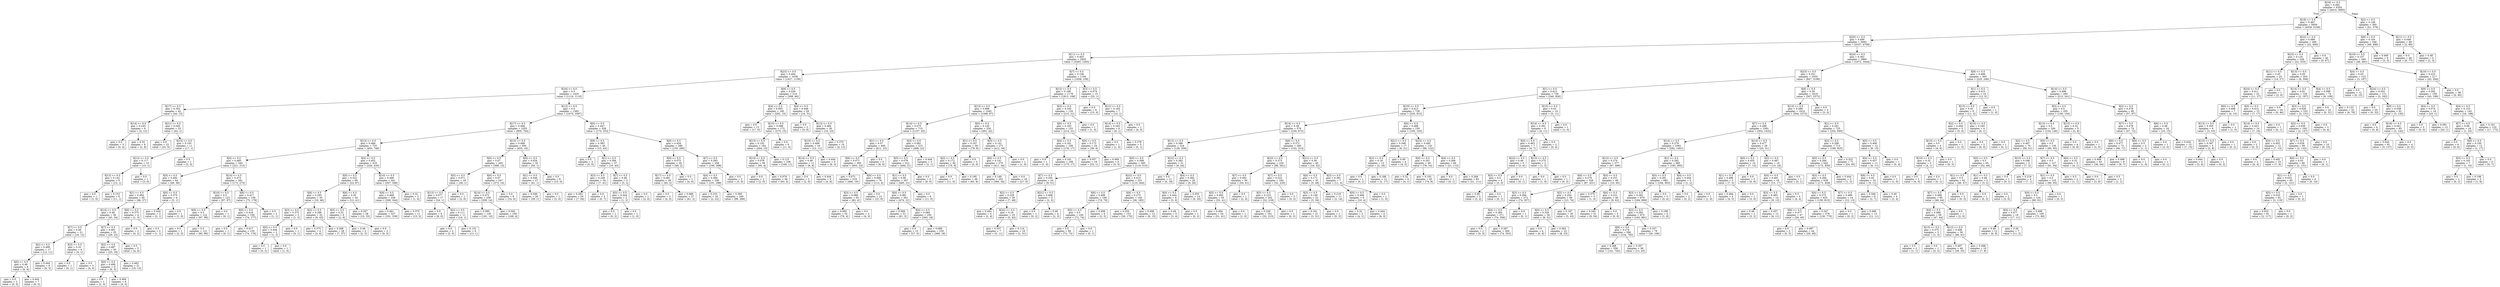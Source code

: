 digraph Tree {
node [shape=box] ;
0 [label="X[16] <= 0.5\ngini = 0.492\nsamples = 6354\nvalue = [4410, 5685]"] ;
1 [label="X[18] <= 0.5\ngini = 0.497\nsamples = 5959\nvalue = [4359, 5109]"] ;
0 -> 1 [labeldistance=2.5, labelangle=45, headlabel="True"] ;
2 [label="X[20] <= 0.5\ngini = 0.499\nsamples = 5693\nvalue = [4337, 4709]"] ;
1 -> 2 ;
3 [label="X[11] <= 0.5\ngini = 0.403\nsamples = 2833\nvalue = [3265, 1265]"] ;
2 -> 3 ;
4 [label="X[23] <= 0.5\ngini = 0.494\nsamples = 1639\nvalue = [1427, 1156]"] ;
3 -> 4 ;
5 [label="X[24] <= 0.5\ngini = 0.5\nsamples = 1425\nvalue = [1119, 1110]"] ;
4 -> 5 ;
6 [label="X[17] <= 0.5\ngini = 0.352\nsamples = 42\nvalue = [44, 13]"] ;
5 -> 6 ;
7 [label="X[14] <= 0.5\ngini = 0.245\nsamples = 9\nvalue = [2, 12]"] ;
6 -> 7 ;
8 [label="gini = 0.0\nsamples = 3\nvalue = [0, 4]"] ;
7 -> 8 ;
9 [label="gini = 0.32\nsamples = 6\nvalue = [2, 8]"] ;
7 -> 9 ;
10 [label="X[21] <= 0.5\ngini = 0.045\nsamples = 33\nvalue = [42, 1]"] ;
6 -> 10 ;
11 [label="gini = 0.0\nsamples = 22\nvalue = [25, 0]"] ;
10 -> 11 ;
12 [label="X[15] <= 0.5\ngini = 0.105\nsamples = 11\nvalue = [17, 1]"] ;
10 -> 12 ;
13 [label="X[12] <= 0.5\ngini = 0.117\nsamples = 10\nvalue = [15, 1]"] ;
12 -> 13 ;
14 [label="X[13] <= 0.5\ngini = 0.142\nsamples = 9\nvalue = [12, 1]"] ;
13 -> 14 ;
15 [label="gini = 0.0\nsamples = 1\nvalue = [1, 0]"] ;
14 -> 15 ;
16 [label="gini = 0.153\nsamples = 8\nvalue = [11, 1]"] ;
14 -> 16 ;
17 [label="gini = 0.0\nsamples = 1\nvalue = [3, 0]"] ;
13 -> 17 ;
18 [label="gini = 0.0\nsamples = 1\nvalue = [2, 0]"] ;
12 -> 18 ;
19 [label="X[12] <= 0.5\ngini = 0.5\nsamples = 1383\nvalue = [1075, 1097]"] ;
5 -> 19 ;
20 [label="X[17] <= 0.5\ngini = 0.496\nsamples = 1055\nvalue = [905, 764]"] ;
19 -> 20 ;
21 [label="X[13] <= 0.5\ngini = 0.469\nsamples = 755\nvalue = [450, 748]"] ;
20 -> 21 ;
22 [label="X[4] <= 0.5\ngini = 0.485\nsamples = 345\nvalue = [221, 313]"] ;
21 -> 22 ;
23 [label="X[5] <= 0.5\ngini = 0.492\nsamples = 64\nvalue = [49, 38]"] ;
22 -> 23 ;
24 [label="X[1] <= 0.5\ngini = 0.494\nsamples = 60\nvalue = [46, 37]"] ;
23 -> 24 ;
25 [label="X[14] <= 0.5\ngini = 0.49\nsamples = 56\nvalue = [45, 34]"] ;
24 -> 25 ;
26 [label="X[7] <= 0.5\ngini = 0.49\nsamples = 21\nvalue = [16, 12]"] ;
25 -> 26 ;
27 [label="X[2] <= 0.5\ngini = 0.499\nsamples = 17\nvalue = [12, 11]"] ;
26 -> 27 ;
28 [label="X[0] <= 0.5\ngini = 0.49\nsamples = 9\nvalue = [6, 8]"] ;
27 -> 28 ;
29 [label="gini = 0.0\nsamples = 2\nvalue = [0, 5]"] ;
28 -> 29 ;
30 [label="gini = 0.444\nsamples = 7\nvalue = [6, 3]"] ;
28 -> 30 ;
31 [label="gini = 0.444\nsamples = 8\nvalue = [6, 3]"] ;
27 -> 31 ;
32 [label="X[3] <= 0.5\ngini = 0.32\nsamples = 4\nvalue = [4, 1]"] ;
26 -> 32 ;
33 [label="gini = 0.0\nsamples = 1\nvalue = [0, 1]"] ;
32 -> 33 ;
34 [label="gini = 0.0\nsamples = 3\nvalue = [4, 0]"] ;
32 -> 34 ;
35 [label="X[7] <= 0.5\ngini = 0.491\nsamples = 35\nvalue = [29, 22]"] ;
25 -> 35 ;
36 [label="X[2] <= 0.5\ngini = 0.487\nsamples = 30\nvalue = [25, 18]"] ;
35 -> 36 ;
37 [label="X[0] <= 0.5\ngini = 0.496\nsamples = 9\nvalue = [6, 5]"] ;
36 -> 37 ;
38 [label="gini = 0.0\nsamples = 1\nvalue = [2, 0]"] ;
37 -> 38 ;
39 [label="gini = 0.494\nsamples = 8\nvalue = [4, 5]"] ;
37 -> 39 ;
40 [label="gini = 0.482\nsamples = 21\nvalue = [19, 13]"] ;
36 -> 40 ;
41 [label="gini = 0.5\nsamples = 5\nvalue = [4, 4]"] ;
35 -> 41 ;
42 [label="X[6] <= 0.5\ngini = 0.375\nsamples = 4\nvalue = [1, 3]"] ;
24 -> 42 ;
43 [label="gini = 0.0\nsamples = 2\nvalue = [0, 2]"] ;
42 -> 43 ;
44 [label="gini = 0.5\nsamples = 2\nvalue = [1, 1]"] ;
42 -> 44 ;
45 [label="X[0] <= 0.5\ngini = 0.375\nsamples = 4\nvalue = [3, 1]"] ;
23 -> 45 ;
46 [label="gini = 0.444\nsamples = 3\nvalue = [2, 1]"] ;
45 -> 46 ;
47 [label="gini = 0.0\nsamples = 1\nvalue = [1, 0]"] ;
45 -> 47 ;
48 [label="X[14] <= 0.5\ngini = 0.473\nsamples = 281\nvalue = [172, 275]"] ;
22 -> 48 ;
49 [label="X[10] <= 0.5\ngini = 0.5\nsamples = 123\nvalue = [97, 97]"] ;
48 -> 49 ;
50 [label="X[9] <= 0.5\ngini = 0.5\nsamples = 122\nvalue = [97, 96]"] ;
49 -> 50 ;
51 [label="gini = 0.0\nsamples = 1\nvalue = [2, 0]"] ;
50 -> 51 ;
52 [label="gini = 0.5\nsamples = 121\nvalue = [95, 96]"] ;
50 -> 52 ;
53 [label="gini = 0.0\nsamples = 1\nvalue = [0, 1]"] ;
49 -> 53 ;
54 [label="X[8] <= 0.5\ngini = 0.417\nsamples = 158\nvalue = [75, 178]"] ;
48 -> 54 ;
55 [label="X[0] <= 0.5\ngini = 0.416\nsamples = 156\nvalue = [74, 177]"] ;
54 -> 55 ;
56 [label="gini = 0.0\nsamples = 1\nvalue = [0, 1]"] ;
55 -> 56 ;
57 [label="gini = 0.417\nsamples = 155\nvalue = [74, 176]"] ;
55 -> 57 ;
58 [label="gini = 0.5\nsamples = 2\nvalue = [1, 1]"] ;
54 -> 58 ;
59 [label="X[4] <= 0.5\ngini = 0.452\nsamples = 410\nvalue = [229, 435]"] ;
21 -> 59 ;
60 [label="X[0] <= 0.5\ngini = 0.322\nsamples = 69\nvalue = [22, 87]"] ;
59 -> 60 ;
61 [label="X[6] <= 0.5\ngini = 0.293\nsamples = 35\nvalue = [10, 46]"] ;
60 -> 61 ;
62 [label="X[3] <= 0.5\ngini = 0.375\nsamples = 3\nvalue = [1, 3]"] ;
61 -> 62 ;
63 [label="X[5] <= 0.5\ngini = 0.444\nsamples = 2\nvalue = [1, 2]"] ;
62 -> 63 ;
64 [label="gini = 0.0\nsamples = 1\nvalue = [0, 2]"] ;
63 -> 64 ;
65 [label="gini = 0.0\nsamples = 1\nvalue = [1, 0]"] ;
63 -> 65 ;
66 [label="gini = 0.0\nsamples = 1\nvalue = [0, 1]"] ;
62 -> 66 ;
67 [label="X[2] <= 0.5\ngini = 0.286\nsamples = 32\nvalue = [9, 43]"] ;
61 -> 67 ;
68 [label="gini = 0.375\nsamples = 4\nvalue = [2, 6]"] ;
67 -> 68 ;
69 [label="gini = 0.268\nsamples = 28\nvalue = [7, 37]"] ;
67 -> 69 ;
70 [label="X[6] <= 0.5\ngini = 0.35\nsamples = 34\nvalue = [12, 41]"] ;
60 -> 70 ;
71 [label="X[5] <= 0.5\ngini = 0.32\nsamples = 6\nvalue = [2, 8]"] ;
70 -> 71 ;
72 [label="gini = 0.48\nsamples = 3\nvalue = [2, 3]"] ;
71 -> 72 ;
73 [label="gini = 0.0\nsamples = 3\nvalue = [0, 5]"] ;
71 -> 73 ;
74 [label="gini = 0.357\nsamples = 28\nvalue = [10, 33]"] ;
70 -> 74 ;
75 [label="X[10] <= 0.5\ngini = 0.468\nsamples = 341\nvalue = [207, 348]"] ;
59 -> 75 ;
76 [label="X[8] <= 0.5\ngini = 0.469\nsamples = 338\nvalue = [206, 344]"] ;
75 -> 76 ;
77 [label="gini = 0.461\nsamples = 327\nvalue = [191, 339]"] ;
76 -> 77 ;
78 [label="gini = 0.375\nsamples = 11\nvalue = [15, 5]"] ;
76 -> 78 ;
79 [label="gini = 0.32\nsamples = 3\nvalue = [1, 4]"] ;
75 -> 79 ;
80 [label="X[15] <= 0.5\ngini = 0.066\nsamples = 300\nvalue = [455, 16]"] ;
20 -> 80 ;
81 [label="X[0] <= 0.5\ngini = 0.07\nsamples = 265\nvalue = [399, 15]"] ;
80 -> 81 ;
82 [label="X[5] <= 0.5\ngini = 0.071\nsamples = 18\nvalue = [26, 1]"] ;
81 -> 82 ;
83 [label="X[13] <= 0.5\ngini = 0.077\nsamples = 17\nvalue = [24, 1]"] ;
82 -> 83 ;
84 [label="gini = 0.0\nsamples = 6\nvalue = [8, 0]"] ;
83 -> 84 ;
85 [label="X[2] <= 0.5\ngini = 0.111\nsamples = 11\nvalue = [16, 1]"] ;
83 -> 85 ;
86 [label="gini = 0.0\nsamples = 2\nvalue = [3, 0]"] ;
85 -> 86 ;
87 [label="gini = 0.133\nsamples = 9\nvalue = [13, 1]"] ;
85 -> 87 ;
88 [label="gini = 0.0\nsamples = 1\nvalue = [2, 0]"] ;
82 -> 88 ;
89 [label="X[6] <= 0.5\ngini = 0.07\nsamples = 247\nvalue = [373, 14]"] ;
81 -> 89 ;
90 [label="X[14] <= 0.5\ngini = 0.072\nsamples = 239\nvalue = [359, 14]"] ;
89 -> 90 ;
91 [label="gini = 0.095\nsamples = 130\nvalue = [191, 10]"] ;
90 -> 91 ;
92 [label="gini = 0.045\nsamples = 109\nvalue = [168, 4]"] ;
90 -> 92 ;
93 [label="gini = 0.0\nsamples = 8\nvalue = [14, 0]"] ;
89 -> 93 ;
94 [label="X[6] <= 0.5\ngini = 0.034\nsamples = 35\nvalue = [56, 1]"] ;
80 -> 94 ;
95 [label="X[1] <= 0.5\ngini = 0.046\nsamples = 27\nvalue = [41, 1]"] ;
94 -> 95 ;
96 [label="gini = 0.049\nsamples = 26\nvalue = [39, 1]"] ;
95 -> 96 ;
97 [label="gini = 0.0\nsamples = 1\nvalue = [2, 0]"] ;
95 -> 97 ;
98 [label="gini = 0.0\nsamples = 8\nvalue = [15, 0]"] ;
94 -> 98 ;
99 [label="X[0] <= 0.5\ngini = 0.447\nsamples = 328\nvalue = [170, 333]"] ;
19 -> 99 ;
100 [label="X[9] <= 0.5\ngini = 0.383\nsamples = 40\nvalue = [15, 43]"] ;
99 -> 100 ;
101 [label="gini = 0.0\nsamples = 3\nvalue = [5, 0]"] ;
100 -> 101 ;
102 [label="X[1] <= 0.5\ngini = 0.306\nsamples = 37\nvalue = [10, 43]"] ;
100 -> 102 ;
103 [label="X[3] <= 0.5\ngini = 0.249\nsamples = 34\nvalue = [7, 41]"] ;
102 -> 103 ;
104 [label="gini = 0.283\nsamples = 29\nvalue = [7, 34]"] ;
103 -> 104 ;
105 [label="gini = 0.0\nsamples = 5\nvalue = [0, 7]"] ;
103 -> 105 ;
106 [label="X[7] <= 0.5\ngini = 0.48\nsamples = 3\nvalue = [3, 2]"] ;
102 -> 106 ;
107 [label="X[5] <= 0.5\ngini = 0.444\nsamples = 2\nvalue = [1, 2]"] ;
106 -> 107 ;
108 [label="gini = 0.0\nsamples = 1\nvalue = [0, 2]"] ;
107 -> 108 ;
109 [label="gini = 0.0\nsamples = 1\nvalue = [1, 0]"] ;
107 -> 109 ;
110 [label="gini = 0.0\nsamples = 1\nvalue = [2, 0]"] ;
106 -> 110 ;
111 [label="X[9] <= 0.5\ngini = 0.454\nsamples = 288\nvalue = [155, 290]"] ;
99 -> 111 ;
112 [label="X[6] <= 0.5\ngini = 0.075\nsamples = 30\nvalue = [49, 2]"] ;
111 -> 112 ;
113 [label="X[17] <= 0.5\ngini = 0.081\nsamples = 29\nvalue = [45, 2]"] ;
112 -> 113 ;
114 [label="gini = 0.0\nsamples = 2\nvalue = [4, 0]"] ;
113 -> 114 ;
115 [label="gini = 0.089\nsamples = 27\nvalue = [41, 2]"] ;
113 -> 115 ;
116 [label="gini = 0.0\nsamples = 1\nvalue = [4, 0]"] ;
112 -> 116 ;
117 [label="X[7] <= 0.5\ngini = 0.393\nsamples = 258\nvalue = [106, 288]"] ;
111 -> 117 ;
118 [label="X[4] <= 0.5\ngini = 0.384\nsamples = 256\nvalue = [101, 288]"] ;
117 -> 118 ;
119 [label="gini = 0.153\nsamples = 16\nvalue = [2, 22]"] ;
118 -> 119 ;
120 [label="gini = 0.395\nsamples = 240\nvalue = [99, 266]"] ;
118 -> 120 ;
121 [label="gini = 0.0\nsamples = 2\nvalue = [5, 0]"] ;
117 -> 121 ;
122 [label="X[9] <= 0.5\ngini = 0.226\nsamples = 214\nvalue = [308, 46]"] ;
4 -> 122 ;
123 [label="X[4] <= 0.5\ngini = 0.093\nsamples = 185\nvalue = [292, 15]"] ;
122 -> 123 ;
124 [label="gini = 0.0\nsamples = 13\nvalue = [17, 0]"] ;
123 -> 124 ;
125 [label="X[15] <= 0.5\ngini = 0.098\nsamples = 172\nvalue = [275, 15]"] ;
123 -> 125 ;
126 [label="X[13] <= 0.5\ngini = 0.102\nsamples = 164\nvalue = [264, 15]"] ;
125 -> 126 ;
127 [label="X[14] <= 0.5\ngini = 0.078\nsamples = 58\nvalue = [95, 4]"] ;
126 -> 127 ;
128 [label="gini = 0.0\nsamples = 2\nvalue = [2, 0]"] ;
127 -> 128 ;
129 [label="gini = 0.079\nsamples = 56\nvalue = [93, 4]"] ;
127 -> 129 ;
130 [label="gini = 0.115\nsamples = 106\nvalue = [169, 11]"] ;
126 -> 130 ;
131 [label="gini = 0.0\nsamples = 8\nvalue = [11, 0]"] ;
125 -> 131 ;
132 [label="X[4] <= 0.5\ngini = 0.449\nsamples = 29\nvalue = [16, 31]"] ;
122 -> 132 ;
133 [label="gini = 0.0\nsamples = 3\nvalue = [0, 8]"] ;
132 -> 133 ;
134 [label="X[13] <= 0.5\ngini = 0.484\nsamples = 26\nvalue = [16, 23]"] ;
132 -> 134 ;
135 [label="X[15] <= 0.5\ngini = 0.499\nsamples = 16\nvalue = [12, 11]"] ;
134 -> 135 ;
136 [label="X[14] <= 0.5\ngini = 0.49\nsamples = 11\nvalue = [6, 8]"] ;
135 -> 136 ;
137 [label="gini = 0.0\nsamples = 2\nvalue = [2, 0]"] ;
136 -> 137 ;
138 [label="gini = 0.444\nsamples = 9\nvalue = [4, 8]"] ;
136 -> 138 ;
139 [label="gini = 0.444\nsamples = 5\nvalue = [6, 3]"] ;
135 -> 139 ;
140 [label="gini = 0.375\nsamples = 10\nvalue = [4, 12]"] ;
134 -> 140 ;
141 [label="X[7] <= 0.5\ngini = 0.106\nsamples = 1194\nvalue = [1838, 109]"] ;
3 -> 141 ;
142 [label="X[12] <= 0.5\ngini = 0.106\nsamples = 1179\nvalue = [1813, 108]"] ;
141 -> 142 ;
143 [label="X[13] <= 0.5\ngini = 0.098\nsamples = 1045\nvalue = [1598, 87]"] ;
142 -> 143 ;
144 [label="X[14] <= 0.5\ngini = 0.075\nsamples = 715\nvalue = [1107, 45]"] ;
143 -> 144 ;
145 [label="X[1] <= 0.5\ngini = 0.07\nsamples = 400\nvalue = [611, 23]"] ;
144 -> 145 ;
146 [label="X[6] <= 0.5\ngini = 0.071\nsamples = 395\nvalue = [603, 23]"] ;
145 -> 146 ;
147 [label="gini = 0.072\nsamples = 319\nvalue = [490, 19]"] ;
146 -> 147 ;
148 [label="X[0] <= 0.5\ngini = 0.066\nsamples = 76\nvalue = [113, 4]"] ;
146 -> 148 ;
149 [label="X[3] <= 0.5\ngini = 0.089\nsamples = 55\nvalue = [82, 4]"] ;
148 -> 149 ;
150 [label="gini = 0.093\nsamples = 52\nvalue = [78, 4]"] ;
149 -> 150 ;
151 [label="gini = 0.0\nsamples = 3\nvalue = [4, 0]"] ;
149 -> 151 ;
152 [label="gini = 0.0\nsamples = 21\nvalue = [31, 0]"] ;
148 -> 152 ;
153 [label="gini = 0.0\nsamples = 5\nvalue = [8, 0]"] ;
145 -> 153 ;
154 [label="X[3] <= 0.5\ngini = 0.081\nsamples = 315\nvalue = [496, 22]"] ;
144 -> 154 ;
155 [label="X[5] <= 0.5\ngini = 0.078\nsamples = 312\nvalue = [494, 21]"] ;
154 -> 155 ;
156 [label="X[1] <= 0.5\ngini = 0.08\nsamples = 307\nvalue = [485, 21]"] ;
155 -> 156 ;
157 [label="X[0] <= 0.5\ngini = 0.081\nsamples = 301\nvalue = [474, 21]"] ;
156 -> 157 ;
158 [label="gini = 0.069\nsamples = 51\nvalue = [81, 3]"] ;
157 -> 158 ;
159 [label="X[4] <= 0.5\ngini = 0.084\nsamples = 250\nvalue = [393, 18]"] ;
157 -> 159 ;
160 [label="gini = 0.0\nsamples = 15\nvalue = [27, 0]"] ;
159 -> 160 ;
161 [label="gini = 0.089\nsamples = 235\nvalue = [366, 18]"] ;
159 -> 161 ;
162 [label="gini = 0.0\nsamples = 6\nvalue = [11, 0]"] ;
156 -> 162 ;
163 [label="gini = 0.0\nsamples = 5\nvalue = [9, 0]"] ;
155 -> 163 ;
164 [label="gini = 0.444\nsamples = 3\nvalue = [2, 1]"] ;
154 -> 164 ;
165 [label="X[0] <= 0.5\ngini = 0.145\nsamples = 330\nvalue = [491, 42]"] ;
143 -> 165 ;
166 [label="X[1] <= 0.5\ngini = 0.167\nsamples = 59\nvalue = [79, 8]"] ;
165 -> 166 ;
167 [label="X[2] <= 0.5\ngini = 0.172\nsamples = 56\nvalue = [76, 8]"] ;
166 -> 167 ;
168 [label="gini = 0.0\nsamples = 7\nvalue = [11, 0]"] ;
167 -> 168 ;
169 [label="gini = 0.195\nsamples = 49\nvalue = [65, 8]"] ;
167 -> 169 ;
170 [label="gini = 0.0\nsamples = 3\nvalue = [3, 0]"] ;
166 -> 170 ;
171 [label="X[5] <= 0.5\ngini = 0.141\nsamples = 271\nvalue = [412, 34]"] ;
165 -> 171 ;
172 [label="X[6] <= 0.5\ngini = 0.141\nsamples = 270\nvalue = [411, 34]"] ;
171 -> 172 ;
173 [label="gini = 0.149\nsamples = 252\nvalue = [384, 34]"] ;
172 -> 173 ;
174 [label="gini = 0.0\nsamples = 18\nvalue = [27, 0]"] ;
172 -> 174 ;
175 [label="gini = 0.0\nsamples = 1\nvalue = [1, 0]"] ;
171 -> 175 ;
176 [label="X[3] <= 0.5\ngini = 0.162\nsamples = 134\nvalue = [215, 21]"] ;
142 -> 176 ;
177 [label="X[6] <= 0.5\ngini = 0.163\nsamples = 133\nvalue = [214, 21]"] ;
176 -> 177 ;
178 [label="X[4] <= 0.5\ngini = 0.161\nsamples = 109\nvalue = [176, 17]"] ;
177 -> 178 ;
179 [label="gini = 0.0\nsamples = 1\nvalue = [1, 0]"] ;
178 -> 179 ;
180 [label="gini = 0.161\nsamples = 108\nvalue = [175, 17]"] ;
178 -> 180 ;
181 [label="X[0] <= 0.5\ngini = 0.172\nsamples = 24\nvalue = [38, 4]"] ;
177 -> 181 ;
182 [label="gini = 0.057\nsamples = 18\nvalue = [33, 1]"] ;
181 -> 182 ;
183 [label="gini = 0.469\nsamples = 6\nvalue = [5, 3]"] ;
181 -> 183 ;
184 [label="gini = 0.0\nsamples = 1\nvalue = [1, 0]"] ;
176 -> 184 ;
185 [label="X[3] <= 0.5\ngini = 0.074\nsamples = 15\nvalue = [25, 1]"] ;
141 -> 185 ;
186 [label="gini = 0.0\nsamples = 8\nvalue = [15, 0]"] ;
185 -> 186 ;
187 [label="X[12] <= 0.5\ngini = 0.165\nsamples = 7\nvalue = [10, 1]"] ;
185 -> 187 ;
188 [label="X[14] <= 0.5\ngini = 0.245\nsamples = 6\nvalue = [6, 1]"] ;
187 -> 188 ;
189 [label="gini = 0.0\nsamples = 1\nvalue = [1, 0]"] ;
188 -> 189 ;
190 [label="gini = 0.278\nsamples = 5\nvalue = [5, 1]"] ;
188 -> 190 ;
191 [label="gini = 0.0\nsamples = 1\nvalue = [4, 0]"] ;
187 -> 191 ;
192 [label="X[24] <= 0.5\ngini = 0.362\nsamples = 2860\nvalue = [1072, 3444]"] ;
2 -> 192 ;
193 [label="X[23] <= 0.5\ngini = 0.331\nsamples = 2555\nvalue = [847, 3198]"] ;
192 -> 193 ;
194 [label="X[1] <= 0.5\ngini = 0.413\nsamples = 736\nvalue = [340, 826]"] ;
193 -> 194 ;
195 [label="X[15] <= 0.5\ngini = 0.413\nsamples = 726\nvalue = [335, 815]"] ;
194 -> 195 ;
196 [label="X[14] <= 0.5\ngini = 0.38\nsamples = 576\nvalue = [230, 672]"] ;
195 -> 196 ;
197 [label="X[12] <= 0.5\ngini = 0.388\nsamples = 316\nvalue = [128, 359]"] ;
196 -> 197 ;
198 [label="X[0] <= 0.5\ngini = 0.398\nsamples = 285\nvalue = [119, 315]"] ;
197 -> 198 ;
199 [label="X[7] <= 0.5\ngini = 0.255\nsamples = 34\nvalue = [9, 51]"] ;
198 -> 199 ;
200 [label="X[2] <= 0.5\ngini = 0.229\nsamples = 29\nvalue = [7, 46]"] ;
199 -> 200 ;
201 [label="gini = 0.444\nsamples = 4\nvalue = [2, 4]"] ;
200 -> 201 ;
202 [label="X[22] <= 0.5\ngini = 0.19\nsamples = 25\nvalue = [5, 42]"] ;
200 -> 202 ;
203 [label="gini = 0.337\nsamples = 7\nvalue = [3, 11]"] ;
202 -> 203 ;
204 [label="gini = 0.114\nsamples = 18\nvalue = [2, 31]"] ;
202 -> 204 ;
205 [label="X[21] <= 0.5\ngini = 0.408\nsamples = 5\nvalue = [2, 5]"] ;
199 -> 205 ;
206 [label="gini = 0.0\nsamples = 1\nvalue = [0, 2]"] ;
205 -> 206 ;
207 [label="gini = 0.48\nsamples = 4\nvalue = [2, 3]"] ;
205 -> 207 ;
208 [label="X[22] <= 0.5\ngini = 0.415\nsamples = 251\nvalue = [110, 264]"] ;
198 -> 208 ;
209 [label="X[6] <= 0.5\ngini = 0.499\nsamples = 106\nvalue = [74, 79]"] ;
208 -> 209 ;
210 [label="X[5] <= 0.5\ngini = 0.5\nsamples = 100\nvalue = [72, 74]"] ;
209 -> 210 ;
211 [label="gini = 0.5\nsamples = 99\nvalue = [72, 73]"] ;
210 -> 211 ;
212 [label="gini = 0.0\nsamples = 1\nvalue = [0, 1]"] ;
210 -> 212 ;
213 [label="gini = 0.408\nsamples = 6\nvalue = [2, 5]"] ;
209 -> 213 ;
214 [label="X[6] <= 0.5\ngini = 0.273\nsamples = 145\nvalue = [36, 185]"] ;
208 -> 214 ;
215 [label="gini = 0.255\nsamples = 133\nvalue = [30, 170]"] ;
214 -> 215 ;
216 [label="gini = 0.408\nsamples = 12\nvalue = [6, 15]"] ;
214 -> 216 ;
217 [label="X[22] <= 0.5\ngini = 0.282\nsamples = 31\nvalue = [9, 44]"] ;
197 -> 217 ;
218 [label="gini = 0.0\nsamples = 11\nvalue = [0, 18]"] ;
217 -> 218 ;
219 [label="X[4] <= 0.5\ngini = 0.382\nsamples = 20\nvalue = [9, 26]"] ;
217 -> 219 ;
220 [label="X[0] <= 0.5\ngini = 0.444\nsamples = 6\nvalue = [3, 6]"] ;
219 -> 220 ;
221 [label="gini = 0.49\nsamples = 5\nvalue = [3, 4]"] ;
220 -> 221 ;
222 [label="gini = 0.0\nsamples = 1\nvalue = [0, 2]"] ;
220 -> 222 ;
223 [label="gini = 0.355\nsamples = 14\nvalue = [6, 20]"] ;
219 -> 223 ;
224 [label="X[6] <= 0.5\ngini = 0.371\nsamples = 260\nvalue = [102, 313]"] ;
196 -> 224 ;
225 [label="X[22] <= 0.5\ngini = 0.373\nsamples = 220\nvalue = [86, 261]"] ;
224 -> 225 ;
226 [label="X[7] <= 0.5\ngini = 0.491\nsamples = 56\nvalue = [54, 41]"] ;
225 -> 226 ;
227 [label="X[5] <= 0.5\ngini = 0.493\nsamples = 55\nvalue = [52, 41]"] ;
226 -> 227 ;
228 [label="gini = 0.494\nsamples = 54\nvalue = [51, 41]"] ;
227 -> 228 ;
229 [label="gini = 0.0\nsamples = 1\nvalue = [1, 0]"] ;
227 -> 229 ;
230 [label="gini = 0.0\nsamples = 1\nvalue = [2, 0]"] ;
226 -> 230 ;
231 [label="X[7] <= 0.5\ngini = 0.222\nsamples = 164\nvalue = [32, 220]"] ;
225 -> 231 ;
232 [label="X[5] <= 0.5\ngini = 0.223\nsamples = 162\nvalue = [32, 218]"] ;
231 -> 232 ;
233 [label="gini = 0.226\nsamples = 161\nvalue = [32, 215]"] ;
232 -> 233 ;
234 [label="gini = 0.0\nsamples = 1\nvalue = [0, 3]"] ;
232 -> 234 ;
235 [label="gini = 0.0\nsamples = 2\nvalue = [0, 2]"] ;
231 -> 235 ;
236 [label="X[21] <= 0.5\ngini = 0.36\nsamples = 40\nvalue = [16, 52]"] ;
224 -> 236 ;
237 [label="X[0] <= 0.5\ngini = 0.171\nsamples = 33\nvalue = [5, 48]"] ;
236 -> 237 ;
238 [label="X[3] <= 0.5\ngini = 0.149\nsamples = 22\nvalue = [3, 34]"] ;
237 -> 238 ;
239 [label="gini = 0.161\nsamples = 21\nvalue = [3, 31]"] ;
238 -> 239 ;
240 [label="gini = 0.0\nsamples = 1\nvalue = [0, 3]"] ;
238 -> 240 ;
241 [label="gini = 0.219\nsamples = 11\nvalue = [2, 14]"] ;
237 -> 241 ;
242 [label="X[3] <= 0.5\ngini = 0.391\nsamples = 7\nvalue = [11, 4]"] ;
236 -> 242 ;
243 [label="X[0] <= 0.5\ngini = 0.408\nsamples = 6\nvalue = [10, 4]"] ;
242 -> 243 ;
244 [label="gini = 0.32\nsamples = 2\nvalue = [4, 1]"] ;
243 -> 244 ;
245 [label="gini = 0.444\nsamples = 4\nvalue = [6, 3]"] ;
243 -> 245 ;
246 [label="gini = 0.0\nsamples = 1\nvalue = [1, 0]"] ;
242 -> 246 ;
247 [label="X[0] <= 0.5\ngini = 0.488\nsamples = 150\nvalue = [105, 143]"] ;
195 -> 247 ;
248 [label="X[21] <= 0.5\ngini = 0.346\nsamples = 17\nvalue = [6, 21]"] ;
247 -> 248 ;
249 [label="X[2] <= 0.5\ngini = 0.18\nsamples = 13\nvalue = [2, 18]"] ;
248 -> 249 ;
250 [label="gini = 0.0\nsamples = 1\nvalue = [0, 1]"] ;
249 -> 250 ;
251 [label="gini = 0.188\nsamples = 12\nvalue = [2, 17]"] ;
249 -> 251 ;
252 [label="gini = 0.49\nsamples = 4\nvalue = [4, 3]"] ;
248 -> 252 ;
253 [label="X[22] <= 0.5\ngini = 0.495\nsamples = 133\nvalue = [99, 122]"] ;
247 -> 253 ;
254 [label="X[4] <= 0.5\ngini = 0.201\nsamples = 49\nvalue = [78, 10]"] ;
253 -> 254 ;
255 [label="gini = 0.32\nsamples = 4\nvalue = [4, 1]"] ;
254 -> 255 ;
256 [label="gini = 0.193\nsamples = 45\nvalue = [74, 9]"] ;
254 -> 256 ;
257 [label="X[4] <= 0.5\ngini = 0.266\nsamples = 84\nvalue = [21, 112]"] ;
253 -> 257 ;
258 [label="gini = 0.0\nsamples = 1\nvalue = [0, 1]"] ;
257 -> 258 ;
259 [label="gini = 0.268\nsamples = 83\nvalue = [21, 111]"] ;
257 -> 259 ;
260 [label="X[15] <= 0.5\ngini = 0.43\nsamples = 10\nvalue = [5, 11]"] ;
194 -> 260 ;
261 [label="X[14] <= 0.5\ngini = 0.391\nsamples = 9\nvalue = [4, 11]"] ;
260 -> 261 ;
262 [label="X[4] <= 0.5\ngini = 0.463\nsamples = 7\nvalue = [4, 7]"] ;
261 -> 262 ;
263 [label="X[22] <= 0.5\ngini = 0.49\nsamples = 5\nvalue = [3, 4]"] ;
262 -> 263 ;
264 [label="X[5] <= 0.5\ngini = 0.5\nsamples = 4\nvalue = [3, 3]"] ;
263 -> 264 ;
265 [label="gini = 0.48\nsamples = 3\nvalue = [3, 2]"] ;
264 -> 265 ;
266 [label="gini = 0.0\nsamples = 1\nvalue = [0, 1]"] ;
264 -> 266 ;
267 [label="gini = 0.0\nsamples = 1\nvalue = [0, 1]"] ;
263 -> 267 ;
268 [label="X[13] <= 0.5\ngini = 0.375\nsamples = 2\nvalue = [1, 3]"] ;
262 -> 268 ;
269 [label="gini = 0.0\nsamples = 1\nvalue = [1, 0]"] ;
268 -> 269 ;
270 [label="gini = 0.0\nsamples = 1\nvalue = [0, 3]"] ;
268 -> 270 ;
271 [label="gini = 0.0\nsamples = 2\nvalue = [0, 4]"] ;
261 -> 271 ;
272 [label="gini = 0.0\nsamples = 1\nvalue = [1, 0]"] ;
260 -> 272 ;
273 [label="X[8] <= 0.5\ngini = 0.29\nsamples = 1819\nvalue = [507, 2372]"] ;
193 -> 273 ;
274 [label="X[13] <= 0.5\ngini = 0.289\nsamples = 1816\nvalue = [504, 2372]"] ;
273 -> 274 ;
275 [label="X[7] <= 0.5\ngini = 0.288\nsamples = 1091\nvalue = [302, 1432]"] ;
274 -> 275 ;
276 [label="X[14] <= 0.5\ngini = 0.279\nsamples = 1062\nvalue = [282, 1401]"] ;
275 -> 276 ;
277 [label="X[12] <= 0.5\ngini = 0.274\nsamples = 377\nvalue = [97, 496]"] ;
276 -> 277 ;
278 [label="X[6] <= 0.5\ngini = 0.279\nsamples = 328\nvalue = [87, 431]"] ;
277 -> 278 ;
279 [label="X[3] <= 0.5\ngini = 0.284\nsamples = 272\nvalue = [74, 357]"] ;
278 -> 279 ;
280 [label="X[4] <= 0.5\ngini = 0.285\nsamples = 271\nvalue = [74, 356]"] ;
279 -> 280 ;
281 [label="gini = 0.0\nsamples = 2\nvalue = [0, 3]"] ;
280 -> 281 ;
282 [label="gini = 0.287\nsamples = 269\nvalue = [74, 353]"] ;
280 -> 282 ;
283 [label="gini = 0.0\nsamples = 1\nvalue = [0, 1]"] ;
279 -> 283 ;
284 [label="X[2] <= 0.5\ngini = 0.254\nsamples = 56\nvalue = [13, 74]"] ;
278 -> 284 ;
285 [label="X[0] <= 0.5\ngini = 0.326\nsamples = 26\nvalue = [8, 31]"] ;
284 -> 285 ;
286 [label="gini = 0.0\nsamples = 4\nvalue = [0, 8]"] ;
285 -> 286 ;
287 [label="gini = 0.383\nsamples = 22\nvalue = [8, 23]"] ;
285 -> 287 ;
288 [label="gini = 0.187\nsamples = 30\nvalue = [5, 43]"] ;
284 -> 288 ;
289 [label="X[0] <= 0.5\ngini = 0.231\nsamples = 49\nvalue = [10, 65]"] ;
277 -> 289 ;
290 [label="gini = 0.375\nsamples = 3\nvalue = [1, 3]"] ;
289 -> 290 ;
291 [label="X[6] <= 0.5\ngini = 0.221\nsamples = 46\nvalue = [9, 62]"] ;
289 -> 291 ;
292 [label="gini = 0.245\nsamples = 41\nvalue = [9, 54]"] ;
291 -> 292 ;
293 [label="gini = 0.0\nsamples = 5\nvalue = [0, 8]"] ;
291 -> 293 ;
294 [label="X[1] <= 0.5\ngini = 0.282\nsamples = 685\nvalue = [185, 905]"] ;
276 -> 294 ;
295 [label="X[5] <= 0.5\ngini = 0.281\nsamples = 682\nvalue = [184, 903]"] ;
294 -> 295 ;
296 [label="X[3] <= 0.5\ngini = 0.282\nsamples = 679\nvalue = [184, 899]"] ;
295 -> 296 ;
297 [label="X[2] <= 0.5\ngini = 0.283\nsamples = 675\nvalue = [183, 891]"] ;
296 -> 297 ;
298 [label="X[6] <= 0.5\ngini = 0.274\nsamples = 596\nvalue = [154, 785]"] ;
297 -> 298 ;
299 [label="gini = 0.268\nsamples = 558\nvalue = [141, 742]"] ;
298 -> 299 ;
300 [label="gini = 0.357\nsamples = 38\nvalue = [13, 43]"] ;
298 -> 300 ;
301 [label="gini = 0.337\nsamples = 79\nvalue = [29, 106]"] ;
297 -> 301 ;
302 [label="gini = 0.198\nsamples = 4\nvalue = [1, 8]"] ;
296 -> 302 ;
303 [label="gini = 0.0\nsamples = 3\nvalue = [0, 4]"] ;
295 -> 303 ;
304 [label="X[4] <= 0.5\ngini = 0.444\nsamples = 3\nvalue = [1, 2]"] ;
294 -> 304 ;
305 [label="gini = 0.0\nsamples = 2\nvalue = [0, 2]"] ;
304 -> 305 ;
306 [label="gini = 0.0\nsamples = 1\nvalue = [1, 0]"] ;
304 -> 306 ;
307 [label="X[14] <= 0.5\ngini = 0.477\nsamples = 29\nvalue = [20, 31]"] ;
275 -> 307 ;
308 [label="X[0] <= 0.5\ngini = 0.455\nsamples = 10\nvalue = [7, 13]"] ;
307 -> 308 ;
309 [label="X[1] <= 0.5\ngini = 0.486\nsamples = 5\nvalue = [7, 5]"] ;
308 -> 309 ;
310 [label="gini = 0.494\nsamples = 4\nvalue = [4, 5]"] ;
309 -> 310 ;
311 [label="gini = 0.0\nsamples = 1\nvalue = [3, 0]"] ;
309 -> 311 ;
312 [label="gini = 0.0\nsamples = 5\nvalue = [0, 8]"] ;
308 -> 312 ;
313 [label="X[2] <= 0.5\ngini = 0.487\nsamples = 19\nvalue = [13, 18]"] ;
307 -> 313 ;
314 [label="X[0] <= 0.5\ngini = 0.491\nsamples = 18\nvalue = [13, 17]"] ;
313 -> 314 ;
315 [label="X[3] <= 0.5\ngini = 0.483\nsamples = 14\nvalue = [9, 13]"] ;
314 -> 315 ;
316 [label="gini = 0.48\nsamples = 2\nvalue = [3, 2]"] ;
315 -> 316 ;
317 [label="gini = 0.457\nsamples = 12\nvalue = [6, 11]"] ;
315 -> 317 ;
318 [label="gini = 0.5\nsamples = 4\nvalue = [4, 4]"] ;
314 -> 318 ;
319 [label="gini = 0.0\nsamples = 1\nvalue = [0, 1]"] ;
313 -> 319 ;
320 [label="X[1] <= 0.5\ngini = 0.291\nsamples = 725\nvalue = [202, 940]"] ;
274 -> 320 ;
321 [label="X[2] <= 0.5\ngini = 0.289\nsamples = 713\nvalue = [196, 925]"] ;
320 -> 321 ;
322 [label="X[5] <= 0.5\ngini = 0.284\nsamples = 642\nvalue = [172, 830]"] ;
321 -> 322 ;
323 [label="X[3] <= 0.5\ngini = 0.284\nsamples = 639\nvalue = [171, 828]"] ;
322 -> 323 ;
324 [label="X[4] <= 0.5\ngini = 0.273\nsamples = 625\nvalue = [159, 815]"] ;
323 -> 324 ;
325 [label="X[6] <= 0.5\ngini = 0.477\nsamples = 47\nvalue = [29, 45]"] ;
324 -> 325 ;
326 [label="gini = 0.0\nsamples = 3\nvalue = [0, 5]"] ;
325 -> 326 ;
327 [label="gini = 0.487\nsamples = 44\nvalue = [29, 40]"] ;
325 -> 327 ;
328 [label="gini = 0.247\nsamples = 578\nvalue = [130, 770]"] ;
324 -> 328 ;
329 [label="X[7] <= 0.5\ngini = 0.499\nsamples = 14\nvalue = [12, 13]"] ;
323 -> 329 ;
330 [label="gini = 0.0\nsamples = 1\nvalue = [0, 2]"] ;
329 -> 330 ;
331 [label="gini = 0.499\nsamples = 13\nvalue = [12, 11]"] ;
329 -> 331 ;
332 [label="gini = 0.444\nsamples = 3\nvalue = [1, 2]"] ;
322 -> 332 ;
333 [label="gini = 0.322\nsamples = 71\nvalue = [24, 95]"] ;
321 -> 333 ;
334 [label="X[5] <= 0.5\ngini = 0.408\nsamples = 12\nvalue = [6, 15]"] ;
320 -> 334 ;
335 [label="X[4] <= 0.5\ngini = 0.457\nsamples = 11\nvalue = [6, 11]"] ;
334 -> 335 ;
336 [label="X[6] <= 0.5\ngini = 0.43\nsamples = 10\nvalue = [5, 11]"] ;
335 -> 336 ;
337 [label="gini = 0.346\nsamples = 6\nvalue = [2, 7]"] ;
336 -> 337 ;
338 [label="gini = 0.49\nsamples = 4\nvalue = [3, 4]"] ;
336 -> 338 ;
339 [label="gini = 0.0\nsamples = 1\nvalue = [1, 0]"] ;
335 -> 339 ;
340 [label="gini = 0.0\nsamples = 1\nvalue = [0, 4]"] ;
334 -> 340 ;
341 [label="gini = 0.0\nsamples = 3\nvalue = [3, 0]"] ;
273 -> 341 ;
342 [label="X[9] <= 0.5\ngini = 0.499\nsamples = 305\nvalue = [225, 246]"] ;
192 -> 342 ;
343 [label="X[1] <= 0.5\ngini = 0.415\nsamples = 10\nvalue = [12, 5]"] ;
342 -> 343 ;
344 [label="X[13] <= 0.5\ngini = 0.43\nsamples = 9\nvalue = [11, 5]"] ;
343 -> 344 ;
345 [label="X[2] <= 0.5\ngini = 0.494\nsamples = 5\nvalue = [5, 4]"] ;
344 -> 345 ;
346 [label="X[15] <= 0.5\ngini = 0.5\nsamples = 4\nvalue = [4, 4]"] ;
345 -> 346 ;
347 [label="X[10] <= 0.5\ngini = 0.32\nsamples = 3\nvalue = [4, 1]"] ;
346 -> 347 ;
348 [label="gini = 0.0\nsamples = 2\nvalue = [4, 0]"] ;
347 -> 348 ;
349 [label="gini = 0.0\nsamples = 1\nvalue = [0, 1]"] ;
347 -> 349 ;
350 [label="gini = 0.0\nsamples = 1\nvalue = [0, 3]"] ;
346 -> 350 ;
351 [label="gini = 0.0\nsamples = 1\nvalue = [1, 0]"] ;
345 -> 351 ;
352 [label="X[10] <= 0.5\ngini = 0.245\nsamples = 4\nvalue = [6, 1]"] ;
344 -> 352 ;
353 [label="gini = 0.0\nsamples = 3\nvalue = [6, 0]"] ;
352 -> 353 ;
354 [label="gini = 0.0\nsamples = 1\nvalue = [0, 1]"] ;
352 -> 354 ;
355 [label="gini = 0.0\nsamples = 1\nvalue = [1, 0]"] ;
343 -> 355 ;
356 [label="X[14] <= 0.5\ngini = 0.498\nsamples = 295\nvalue = [213, 241]"] ;
342 -> 356 ;
357 [label="X[3] <= 0.5\ngini = 0.5\nsamples = 205\nvalue = [156, 154]"] ;
356 -> 357 ;
358 [label="X[13] <= 0.5\ngini = 0.5\nsamples = 200\nvalue = [154, 146]"] ;
357 -> 358 ;
359 [label="X[2] <= 0.5\ngini = 0.497\nsamples = 70\nvalue = [59, 51]"] ;
358 -> 359 ;
360 [label="X[5] <= 0.5\ngini = 0.5\nsamples = 65\nvalue = [52, 49]"] ;
359 -> 360 ;
361 [label="X[1] <= 0.5\ngini = 0.5\nsamples = 62\nvalue = [49, 47]"] ;
360 -> 361 ;
362 [label="X[7] <= 0.5\ngini = 0.499\nsamples = 60\nvalue = [49, 44]"] ;
361 -> 362 ;
363 [label="X[4] <= 0.5\ngini = 0.499\nsamples = 59\nvalue = [47, 44]"] ;
362 -> 363 ;
364 [label="X[15] <= 0.5\ngini = 0.375\nsamples = 3\nvalue = [1, 3]"] ;
363 -> 364 ;
365 [label="gini = 0.5\nsamples = 2\nvalue = [1, 1]"] ;
364 -> 365 ;
366 [label="gini = 0.0\nsamples = 1\nvalue = [0, 2]"] ;
364 -> 366 ;
367 [label="X[12] <= 0.5\ngini = 0.498\nsamples = 56\nvalue = [46, 41]"] ;
363 -> 367 ;
368 [label="gini = 0.497\nsamples = 46\nvalue = [39, 33]"] ;
367 -> 368 ;
369 [label="gini = 0.498\nsamples = 10\nvalue = [7, 8]"] ;
367 -> 369 ;
370 [label="gini = 0.0\nsamples = 1\nvalue = [2, 0]"] ;
362 -> 370 ;
371 [label="gini = 0.0\nsamples = 2\nvalue = [0, 3]"] ;
361 -> 371 ;
372 [label="X[1] <= 0.5\ngini = 0.48\nsamples = 3\nvalue = [3, 2]"] ;
360 -> 372 ;
373 [label="gini = 0.0\nsamples = 1\nvalue = [0, 2]"] ;
372 -> 373 ;
374 [label="gini = 0.0\nsamples = 2\nvalue = [3, 0]"] ;
372 -> 374 ;
375 [label="X[15] <= 0.5\ngini = 0.346\nsamples = 5\nvalue = [7, 2]"] ;
359 -> 375 ;
376 [label="gini = 0.0\nsamples = 1\nvalue = [0, 1]"] ;
375 -> 376 ;
377 [label="gini = 0.219\nsamples = 4\nvalue = [7, 1]"] ;
375 -> 377 ;
378 [label="X[5] <= 0.5\ngini = 0.5\nsamples = 130\nvalue = [95, 95]"] ;
358 -> 378 ;
379 [label="X[7] <= 0.5\ngini = 0.5\nsamples = 127\nvalue = [91, 94]"] ;
378 -> 379 ;
380 [label="X[1] <= 0.5\ngini = 0.5\nsamples = 125\nvalue = [90, 93]"] ;
379 -> 380 ;
381 [label="X[4] <= 0.5\ngini = 0.5\nsamples = 124\nvalue = [90, 91]"] ;
380 -> 381 ;
382 [label="X[0] <= 0.5\ngini = 0.477\nsamples = 19\nvalue = [17, 11]"] ;
381 -> 382 ;
383 [label="gini = 0.48\nsamples = 12\nvalue = [6, 9]"] ;
382 -> 383 ;
384 [label="gini = 0.26\nsamples = 7\nvalue = [11, 2]"] ;
382 -> 384 ;
385 [label="gini = 0.499\nsamples = 105\nvalue = [73, 80]"] ;
381 -> 385 ;
386 [label="gini = 0.0\nsamples = 1\nvalue = [0, 2]"] ;
380 -> 386 ;
387 [label="gini = 0.5\nsamples = 2\nvalue = [1, 1]"] ;
379 -> 387 ;
388 [label="X[0] <= 0.5\ngini = 0.32\nsamples = 3\nvalue = [4, 1]"] ;
378 -> 388 ;
389 [label="gini = 0.0\nsamples = 1\nvalue = [3, 0]"] ;
388 -> 389 ;
390 [label="gini = 0.5\nsamples = 2\nvalue = [1, 1]"] ;
388 -> 390 ;
391 [label="X[15] <= 0.5\ngini = 0.32\nsamples = 5\nvalue = [2, 8]"] ;
357 -> 391 ;
392 [label="gini = 0.0\nsamples = 4\nvalue = [0, 8]"] ;
391 -> 392 ;
393 [label="gini = 0.0\nsamples = 1\nvalue = [2, 0]"] ;
391 -> 393 ;
394 [label="X[2] <= 0.5\ngini = 0.478\nsamples = 90\nvalue = [57, 87]"] ;
356 -> 394 ;
395 [label="X[7] <= 0.5\ngini = 0.478\nsamples = 74\nvalue = [47, 72]"] ;
394 -> 395 ;
396 [label="X[6] <= 0.5\ngini = 0.477\nsamples = 72\nvalue = [46, 71]"] ;
395 -> 396 ;
397 [label="gini = 0.468\nsamples = 63\nvalue = [38, 64]"] ;
396 -> 397 ;
398 [label="gini = 0.498\nsamples = 9\nvalue = [8, 7]"] ;
396 -> 398 ;
399 [label="X[0] <= 0.5\ngini = 0.5\nsamples = 2\nvalue = [1, 1]"] ;
395 -> 399 ;
400 [label="gini = 0.0\nsamples = 1\nvalue = [1, 0]"] ;
399 -> 400 ;
401 [label="gini = 0.0\nsamples = 1\nvalue = [0, 1]"] ;
399 -> 401 ;
402 [label="X[6] <= 0.5\ngini = 0.48\nsamples = 16\nvalue = [10, 15]"] ;
394 -> 402 ;
403 [label="gini = 0.0\nsamples = 1\nvalue = [3, 0]"] ;
402 -> 403 ;
404 [label="gini = 0.434\nsamples = 15\nvalue = [7, 15]"] ;
402 -> 404 ;
405 [label="X[22] <= 0.5\ngini = 0.099\nsamples = 266\nvalue = [22, 400]"] ;
1 -> 405 ;
406 [label="X[23] <= 0.5\ngini = 0.116\nsamples = 226\nvalue = [22, 333]"] ;
405 -> 406 ;
407 [label="X[11] <= 0.5\ngini = 0.45\nsamples = 23\nvalue = [14, 27]"] ;
406 -> 407 ;
408 [label="X[24] <= 0.5\ngini = 0.411\nsamples = 22\nvalue = [11, 27]"] ;
407 -> 408 ;
409 [label="X[6] <= 0.5\ngini = 0.408\nsamples = 7\nvalue = [4, 10]"] ;
408 -> 409 ;
410 [label="X[13] <= 0.5\ngini = 0.355\nsamples = 6\nvalue = [3, 10]"] ;
409 -> 410 ;
411 [label="X[15] <= 0.5\ngini = 0.397\nsamples = 5\nvalue = [3, 8]"] ;
410 -> 411 ;
412 [label="gini = 0.444\nsamples = 4\nvalue = [3, 6]"] ;
411 -> 412 ;
413 [label="gini = 0.0\nsamples = 1\nvalue = [0, 2]"] ;
411 -> 413 ;
414 [label="gini = 0.0\nsamples = 1\nvalue = [0, 2]"] ;
410 -> 414 ;
415 [label="gini = 0.0\nsamples = 1\nvalue = [1, 0]"] ;
409 -> 415 ;
416 [label="X[5] <= 0.5\ngini = 0.413\nsamples = 15\nvalue = [7, 17]"] ;
408 -> 416 ;
417 [label="X[14] <= 0.5\ngini = 0.423\nsamples = 14\nvalue = [7, 16]"] ;
416 -> 417 ;
418 [label="gini = 0.0\nsamples = 2\nvalue = [0, 3]"] ;
417 -> 418 ;
419 [label="X[4] <= 0.5\ngini = 0.455\nsamples = 12\nvalue = [7, 13]"] ;
417 -> 419 ;
420 [label="gini = 0.0\nsamples = 2\nvalue = [0, 4]"] ;
419 -> 420 ;
421 [label="gini = 0.492\nsamples = 10\nvalue = [7, 9]"] ;
419 -> 421 ;
422 [label="gini = 0.0\nsamples = 1\nvalue = [0, 1]"] ;
416 -> 422 ;
423 [label="gini = 0.0\nsamples = 1\nvalue = [3, 0]"] ;
407 -> 423 ;
424 [label="X[13] <= 0.5\ngini = 0.05\nsamples = 203\nvalue = [8, 306]"] ;
406 -> 424 ;
425 [label="X[14] <= 0.5\ngini = 0.02\nsamples = 129\nvalue = [2, 197]"] ;
424 -> 425 ;
426 [label="gini = 0.0\nsamples = 26\nvalue = [0, 46]"] ;
425 -> 426 ;
427 [label="X[3] <= 0.5\ngini = 0.026\nsamples = 103\nvalue = [2, 151]"] ;
425 -> 427 ;
428 [label="X[2] <= 0.5\ngini = 0.026\nsamples = 100\nvalue = [2, 147]"] ;
427 -> 428 ;
429 [label="X[7] <= 0.5\ngini = 0.029\nsamples = 90\nvalue = [2, 132]"] ;
428 -> 429 ;
430 [label="X[6] <= 0.5\ngini = 0.03\nsamples = 89\nvalue = [2, 131]"] ;
429 -> 430 ;
431 [label="X[1] <= 0.5\ngini = 0.032\nsamples = 83\nvalue = [2, 121]"] ;
430 -> 431 ;
432 [label="X[5] <= 0.5\ngini = 0.033\nsamples = 82\nvalue = [2, 119]"] ;
431 -> 432 ;
433 [label="gini = 0.033\nsamples = 81\nvalue = [2, 117]"] ;
432 -> 433 ;
434 [label="gini = 0.0\nsamples = 1\nvalue = [0, 2]"] ;
432 -> 434 ;
435 [label="gini = 0.0\nsamples = 1\nvalue = [0, 2]"] ;
431 -> 435 ;
436 [label="gini = 0.0\nsamples = 6\nvalue = [0, 10]"] ;
430 -> 436 ;
437 [label="gini = 0.0\nsamples = 1\nvalue = [0, 1]"] ;
429 -> 437 ;
438 [label="gini = 0.0\nsamples = 10\nvalue = [0, 15]"] ;
428 -> 438 ;
439 [label="gini = 0.0\nsamples = 3\nvalue = [0, 4]"] ;
427 -> 439 ;
440 [label="X[4] <= 0.5\ngini = 0.099\nsamples = 74\nvalue = [6, 109]"] ;
424 -> 440 ;
441 [label="gini = 0.0\nsamples = 22\nvalue = [0, 31]"] ;
440 -> 441 ;
442 [label="gini = 0.133\nsamples = 52\nvalue = [6, 78]"] ;
440 -> 442 ;
443 [label="gini = 0.0\nsamples = 40\nvalue = [0, 67]"] ;
405 -> 443 ;
444 [label="X[2] <= 0.5\ngini = 0.149\nsamples = 395\nvalue = [51, 576]"] ;
0 -> 444 [labeldistance=2.5, labelangle=-45, headlabel="False"] ;
445 [label="X[8] <= 0.5\ngini = 0.164\nsamples = 346\nvalue = [49, 496]"] ;
444 -> 445 ;
446 [label="X[19] <= 0.5\ngini = 0.157\nsamples = 340\nvalue = [46, 491]"] ;
445 -> 446 ;
447 [label="X[4] <= 0.5\ngini = 0.03\nsamples = 123\nvalue = [3, 197]"] ;
446 -> 447 ;
448 [label="gini = 0.0\nsamples = 12\nvalue = [0, 15]"] ;
447 -> 448 ;
449 [label="X[24] <= 0.5\ngini = 0.032\nsamples = 111\nvalue = [3, 182]"] ;
447 -> 449 ;
450 [label="gini = 0.0\nsamples = 20\nvalue = [0, 32]"] ;
449 -> 450 ;
451 [label="X[9] <= 0.5\ngini = 0.038\nsamples = 91\nvalue = [3, 150]"] ;
449 -> 451 ;
452 [label="gini = 0.0\nsamples = 6\nvalue = [0, 8]"] ;
451 -> 452 ;
453 [label="X[18] <= 0.5\ngini = 0.041\nsamples = 85\nvalue = [3, 142]"] ;
451 -> 453 ;
454 [label="gini = 0.042\nsamples = 81\nvalue = [3, 137]"] ;
453 -> 454 ;
455 [label="gini = 0.0\nsamples = 4\nvalue = [0, 5]"] ;
453 -> 455 ;
456 [label="X[10] <= 0.5\ngini = 0.223\nsamples = 217\nvalue = [43, 294]"] ;
446 -> 456 ;
457 [label="X[9] <= 0.5\ngini = 0.292\nsamples = 159\nvalue = [43, 199]"] ;
456 -> 457 ;
458 [label="X[4] <= 0.5\ngini = 0.074\nsamples = 16\nvalue = [25, 1]"] ;
457 -> 458 ;
459 [label="gini = 0.0\nsamples = 3\nvalue = [5, 0]"] ;
458 -> 459 ;
460 [label="gini = 0.091\nsamples = 13\nvalue = [20, 1]"] ;
458 -> 460 ;
461 [label="X[4] <= 0.5\ngini = 0.153\nsamples = 143\nvalue = [18, 198]"] ;
457 -> 461 ;
462 [label="X[7] <= 0.5\ngini = 0.08\nsamples = 18\nvalue = [1, 23]"] ;
461 -> 462 ;
463 [label="gini = 0.0\nsamples = 6\nvalue = [0, 6]"] ;
462 -> 463 ;
464 [label="X[0] <= 0.5\ngini = 0.105\nsamples = 12\nvalue = [1, 17]"] ;
462 -> 464 ;
465 [label="X[3] <= 0.5\ngini = 0.165\nsamples = 7\nvalue = [1, 10]"] ;
464 -> 465 ;
466 [label="gini = 0.0\nsamples = 2\nvalue = [0, 2]"] ;
465 -> 466 ;
467 [label="gini = 0.198\nsamples = 5\nvalue = [1, 8]"] ;
465 -> 467 ;
468 [label="gini = 0.0\nsamples = 5\nvalue = [0, 7]"] ;
464 -> 468 ;
469 [label="gini = 0.161\nsamples = 125\nvalue = [17, 175]"] ;
461 -> 469 ;
470 [label="gini = 0.0\nsamples = 58\nvalue = [0, 95]"] ;
456 -> 470 ;
471 [label="gini = 0.469\nsamples = 6\nvalue = [3, 5]"] ;
445 -> 471 ;
472 [label="X[11] <= 0.5\ngini = 0.048\nsamples = 49\nvalue = [2, 80]"] ;
444 -> 472 ;
473 [label="gini = 0.0\nsamples = 46\nvalue = [0, 77]"] ;
472 -> 473 ;
474 [label="gini = 0.48\nsamples = 3\nvalue = [2, 3]"] ;
472 -> 474 ;
}